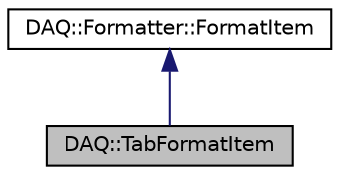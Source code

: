 digraph "DAQ::TabFormatItem"
{
  edge [fontname="Helvetica",fontsize="10",labelfontname="Helvetica",labelfontsize="10"];
  node [fontname="Helvetica",fontsize="10",shape=record];
  Node0 [label="DAQ::TabFormatItem",height=0.2,width=0.4,color="black", fillcolor="grey75", style="filled", fontcolor="black"];
  Node1 -> Node0 [dir="back",color="midnightblue",fontsize="10",style="solid"];
  Node1 [label="DAQ::Formatter::FormatItem",height=0.2,width=0.4,color="black", fillcolor="white", style="filled",URL="$classDAQ_1_1Formatter_1_1FormatItem.html",tooltip="格式化项 "];
}
